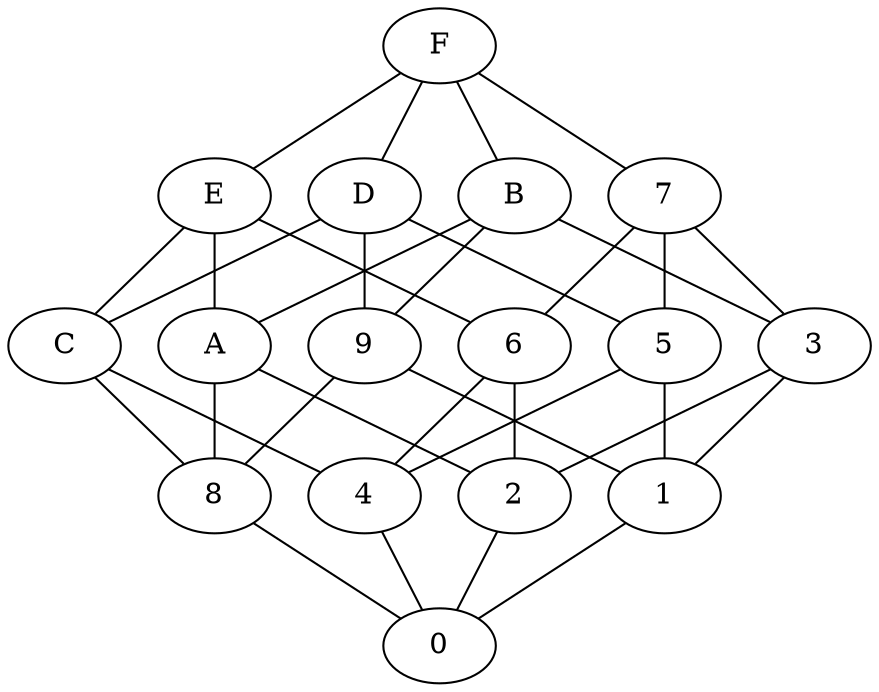 graph hasse {
    F -- E; F -- D; F -- B; F -- 7;
    E -- C; E -- A; E -- 6;
    D -- C; D -- 9; D -- 5;
    B -- A; B -- 9; B -- 3;
    7 -- 6; 7 -- 5; 7 -- 3;
    C -- 8; C -- 4;
    A -- 8; A -- 2;
    6 -- 4; 6 -- 2;
    9 -- 8; 9 -- 1;
    5 -- 4; 5 -- 1;
    3 -- 2; 3 -- 1;
    8 -- 0; 4 -- 0; 2 -- 0; 1 -- 0;
}
